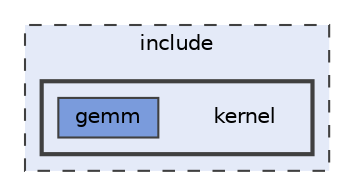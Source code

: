 digraph "include/kernel"
{
 // LATEX_PDF_SIZE
  bgcolor="transparent";
  edge [fontname=Helvetica,fontsize=10,labelfontname=Helvetica,labelfontsize=10];
  node [fontname=Helvetica,fontsize=10,shape=box,height=0.2,width=0.4];
  compound=true
  subgraph clusterdir_d44c64559bbebec7f509842c48db8b23 {
    graph [ bgcolor="#e4eaf8", pencolor="grey25", label="include", fontname=Helvetica,fontsize=10 style="filled,dashed", URL="dir_d44c64559bbebec7f509842c48db8b23.html",tooltip=""]
  subgraph clusterdir_2ae24886e77657f82343b4b0154efdc1 {
    graph [ bgcolor="#e4eaf8", pencolor="grey25", label="", fontname=Helvetica,fontsize=10 style="filled,bold", URL="dir_2ae24886e77657f82343b4b0154efdc1.html",tooltip=""]
    dir_2ae24886e77657f82343b4b0154efdc1 [shape=plaintext, label="kernel"];
  dir_4f4af31cddd7a3f325e12f9dac348f44 [label="gemm", fillcolor="#7a9bdc", color="grey25", style="filled", URL="dir_4f4af31cddd7a3f325e12f9dac348f44.html",tooltip=""];
  }
  }
}
